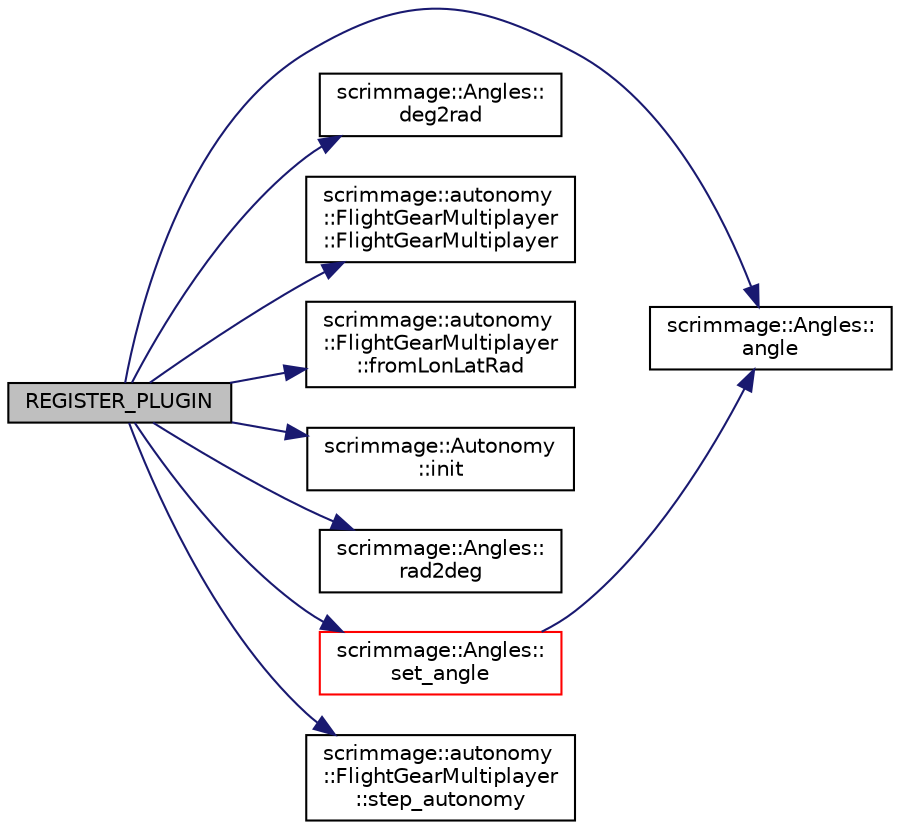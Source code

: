digraph "REGISTER_PLUGIN"
{
 // LATEX_PDF_SIZE
  edge [fontname="Helvetica",fontsize="10",labelfontname="Helvetica",labelfontsize="10"];
  node [fontname="Helvetica",fontsize="10",shape=record];
  rankdir="LR";
  Node1 [label="REGISTER_PLUGIN",height=0.2,width=0.4,color="black", fillcolor="grey75", style="filled", fontcolor="black",tooltip=" "];
  Node1 -> Node2 [color="midnightblue",fontsize="10",style="solid",fontname="Helvetica"];
  Node2 [label="scrimmage::Angles::\langle",height=0.2,width=0.4,color="black", fillcolor="white", style="filled",URL="$classscrimmage_1_1Angles.html#aaa89bbf40a656a2dd3ca6bbea0cda034",tooltip=" "];
  Node1 -> Node3 [color="midnightblue",fontsize="10",style="solid",fontname="Helvetica"];
  Node3 [label="scrimmage::Angles::\ldeg2rad",height=0.2,width=0.4,color="black", fillcolor="white", style="filled",URL="$classscrimmage_1_1Angles.html#a49e7f100f2e0784033a7910673e6dadb",tooltip=" "];
  Node1 -> Node4 [color="midnightblue",fontsize="10",style="solid",fontname="Helvetica"];
  Node4 [label="scrimmage::autonomy\l::FlightGearMultiplayer\l::FlightGearMultiplayer",height=0.2,width=0.4,color="black", fillcolor="white", style="filled",URL="$classscrimmage_1_1autonomy_1_1FlightGearMultiplayer.html#a330bf66d3feefd7f83dd0b404e84ca07",tooltip=" "];
  Node1 -> Node5 [color="midnightblue",fontsize="10",style="solid",fontname="Helvetica"];
  Node5 [label="scrimmage::autonomy\l::FlightGearMultiplayer\l::fromLonLatRad",height=0.2,width=0.4,color="black", fillcolor="white", style="filled",URL="$classscrimmage_1_1autonomy_1_1FlightGearMultiplayer.html#a29b6404372957cf8c19966fdc0976877",tooltip=" "];
  Node1 -> Node6 [color="midnightblue",fontsize="10",style="solid",fontname="Helvetica"];
  Node6 [label="scrimmage::Autonomy\l::init",height=0.2,width=0.4,color="black", fillcolor="white", style="filled",URL="$classscrimmage_1_1Autonomy.html#a2db7f633d6295aa0f409f88d0248ad6b",tooltip=" "];
  Node1 -> Node7 [color="midnightblue",fontsize="10",style="solid",fontname="Helvetica"];
  Node7 [label="scrimmage::Angles::\lrad2deg",height=0.2,width=0.4,color="black", fillcolor="white", style="filled",URL="$classscrimmage_1_1Angles.html#a332c83ff414a6f8567ce536231238f2d",tooltip=" "];
  Node1 -> Node8 [color="midnightblue",fontsize="10",style="solid",fontname="Helvetica"];
  Node8 [label="scrimmage::Angles::\lset_angle",height=0.2,width=0.4,color="red", fillcolor="white", style="filled",URL="$classscrimmage_1_1Angles.html#a05056514efe12df0ec14f04df79965ae",tooltip=" "];
  Node8 -> Node2 [color="midnightblue",fontsize="10",style="solid",fontname="Helvetica"];
  Node1 -> Node10 [color="midnightblue",fontsize="10",style="solid",fontname="Helvetica"];
  Node10 [label="scrimmage::autonomy\l::FlightGearMultiplayer\l::step_autonomy",height=0.2,width=0.4,color="black", fillcolor="white", style="filled",URL="$classscrimmage_1_1autonomy_1_1FlightGearMultiplayer.html#abfedb4508936a02201d96269177936ac",tooltip=" "];
}
